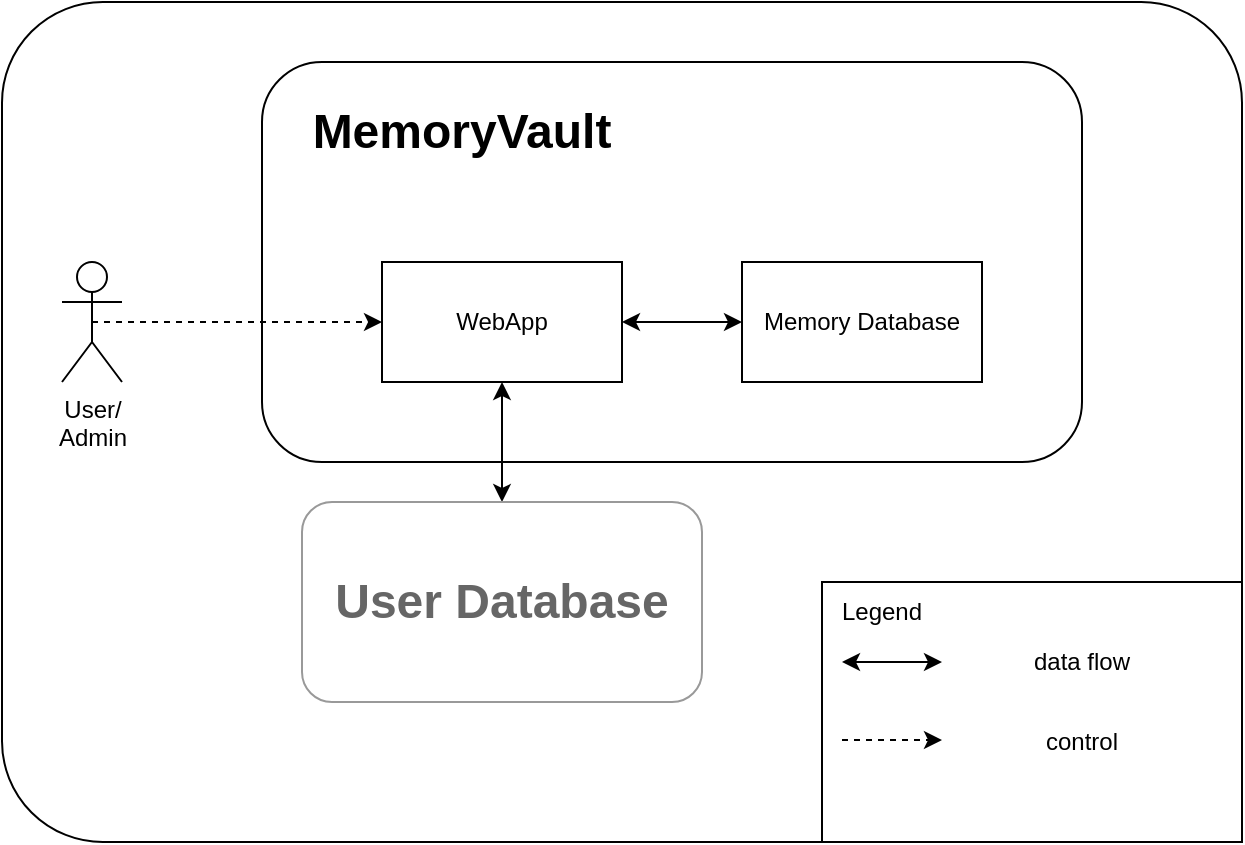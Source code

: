 <mxfile>
    <diagram id="yyr9emAhVFKytHD4Me62" name="Page-1">
        <mxGraphModel dx="672" dy="851" grid="1" gridSize="10" guides="1" tooltips="1" connect="1" arrows="1" fold="1" page="1" pageScale="1" pageWidth="850" pageHeight="1100" math="0" shadow="0">
            <root>
                <mxCell id="0"/>
                <mxCell id="1" parent="0"/>
                <mxCell id="31" value="" style="rounded=1;whiteSpace=wrap;html=1;arcSize=12;" parent="1" vertex="1">
                    <mxGeometry x="80" y="190" width="620" height="420" as="geometry"/>
                </mxCell>
                <mxCell id="3" value="" style="rounded=1;whiteSpace=wrap;html=1;movable=1;resizable=1;rotatable=1;deletable=1;editable=1;locked=0;connectable=1;" parent="1" vertex="1">
                    <mxGeometry x="210" y="220" width="410" height="200" as="geometry"/>
                </mxCell>
                <mxCell id="12" style="edgeStyle=none;html=1;exitX=0.5;exitY=0.5;exitDx=0;exitDy=0;exitPerimeter=0;entryX=0;entryY=0.5;entryDx=0;entryDy=0;dashed=1;" parent="1" source="11" target="9" edge="1">
                    <mxGeometry relative="1" as="geometry"/>
                </mxCell>
                <mxCell id="11" value="User/&lt;div&gt;A&lt;span style=&quot;background-color: transparent;&quot;&gt;dmin&lt;/span&gt;&lt;/div&gt;" style="shape=umlActor;verticalLabelPosition=bottom;verticalAlign=top;html=1;outlineConnect=0;" parent="1" vertex="1">
                    <mxGeometry x="110" y="320" width="30" height="60" as="geometry"/>
                </mxCell>
                <mxCell id="4" value="&lt;h1&gt;MemoryVault&lt;/h1&gt;" style="text;html=1;align=center;verticalAlign=middle;whiteSpace=wrap;rounded=0;fillColor=none;movable=1;resizable=1;rotatable=1;deletable=1;editable=1;locked=0;connectable=1;" parent="1" vertex="1">
                    <mxGeometry x="270" y="240" width="80" height="30" as="geometry"/>
                </mxCell>
                <mxCell id="13" style="edgeStyle=none;html=1;exitX=1;exitY=0.5;exitDx=0;exitDy=0;entryX=0;entryY=0.5;entryDx=0;entryDy=0;startArrow=classic;startFill=1;" parent="1" source="9" target="10" edge="1">
                    <mxGeometry relative="1" as="geometry"/>
                </mxCell>
                <mxCell id="9" value="WebApp" style="rounded=0;whiteSpace=wrap;html=1;" parent="1" vertex="1">
                    <mxGeometry x="270" y="320" width="120" height="60" as="geometry"/>
                </mxCell>
                <mxCell id="10" value="Memory Database" style="rounded=0;whiteSpace=wrap;html=1;" parent="1" vertex="1">
                    <mxGeometry x="450" y="320" width="120" height="60" as="geometry"/>
                </mxCell>
                <mxCell id="15" style="edgeStyle=none;html=1;exitX=0.5;exitY=1;exitDx=0;exitDy=0;entryX=0.5;entryY=0;entryDx=0;entryDy=0;startArrow=classic;startFill=1;" parent="1" source="9" target="14" edge="1">
                    <mxGeometry relative="1" as="geometry"/>
                </mxCell>
                <mxCell id="14" value="&lt;h1&gt;&lt;font style=&quot;color: rgb(102, 102, 102);&quot;&gt;User Database&lt;/font&gt;&lt;/h1&gt;" style="rounded=1;whiteSpace=wrap;html=1;fontColor=light-dark(#908e8e, #ededed);strokeColor=#999999;" parent="1" vertex="1">
                    <mxGeometry x="230" y="440" width="200" height="100" as="geometry"/>
                </mxCell>
                <mxCell id="30" value="" style="group" parent="1" vertex="1" connectable="0">
                    <mxGeometry x="490" y="480" width="210" height="130" as="geometry"/>
                </mxCell>
                <mxCell id="24" value="" style="rounded=0;whiteSpace=wrap;html=1;" parent="30" vertex="1">
                    <mxGeometry width="210" height="130" as="geometry"/>
                </mxCell>
                <mxCell id="25" value="Legend" style="text;html=1;align=center;verticalAlign=middle;whiteSpace=wrap;rounded=0;" parent="30" vertex="1">
                    <mxGeometry width="60" height="30" as="geometry"/>
                </mxCell>
                <mxCell id="26" style="edgeStyle=none;html=1;exitX=1;exitY=0.5;exitDx=0;exitDy=0;startArrow=classic;startFill=1;" parent="30" edge="1">
                    <mxGeometry relative="1" as="geometry">
                        <mxPoint x="10" y="40" as="sourcePoint"/>
                        <mxPoint x="60" y="40" as="targetPoint"/>
                    </mxGeometry>
                </mxCell>
                <mxCell id="27" value="data flow" style="text;html=1;align=center;verticalAlign=middle;whiteSpace=wrap;rounded=0;" parent="30" vertex="1">
                    <mxGeometry x="80" y="25" width="100" height="30" as="geometry"/>
                </mxCell>
                <mxCell id="28" style="edgeStyle=none;html=1;dashed=1;" parent="30" edge="1">
                    <mxGeometry relative="1" as="geometry">
                        <mxPoint x="10" y="79" as="sourcePoint"/>
                        <mxPoint x="60" y="79" as="targetPoint"/>
                    </mxGeometry>
                </mxCell>
                <mxCell id="29" value="control" style="text;html=1;align=center;verticalAlign=middle;whiteSpace=wrap;rounded=0;" parent="30" vertex="1">
                    <mxGeometry x="80" y="65" width="100" height="30" as="geometry"/>
                </mxCell>
            </root>
        </mxGraphModel>
    </diagram>
</mxfile>